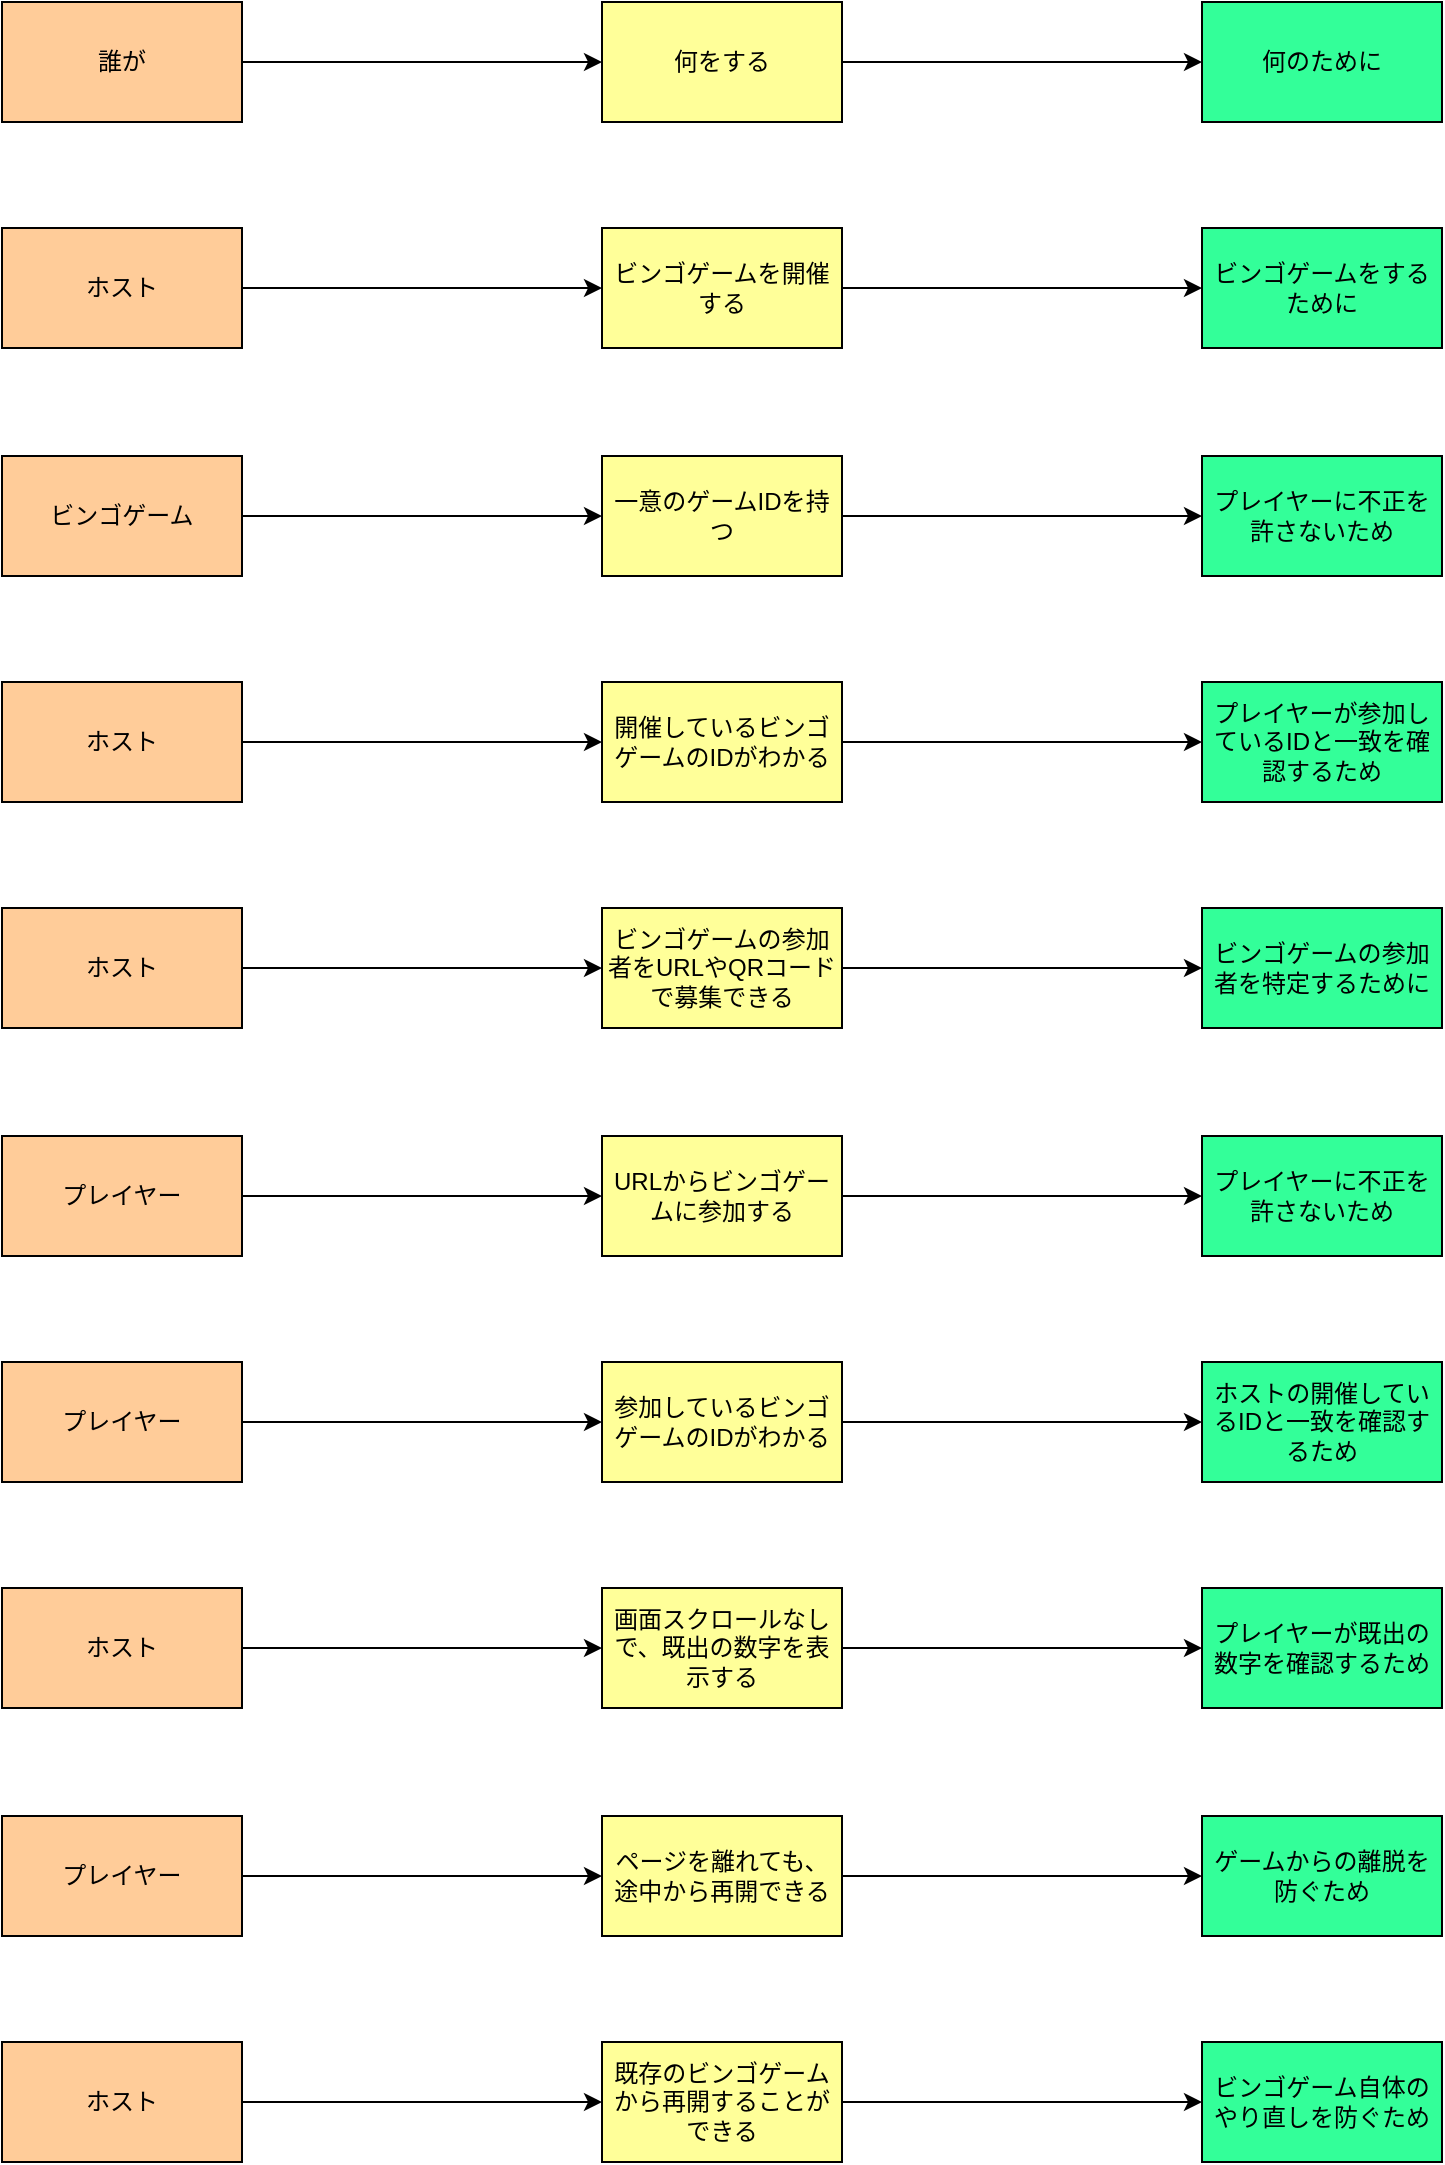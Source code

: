 <mxfile version="13.0.8" type="device"><diagram id="ah7Di0f7JqBTcu0s9OyG" name="Page-1"><mxGraphModel dx="1583" dy="691" grid="1" gridSize="10" guides="1" tooltips="1" connect="1" arrows="1" fold="1" page="1" pageScale="1" pageWidth="827" pageHeight="1169" math="0" shadow="0"><root><mxCell id="0"/><mxCell id="1" parent="0"/><mxCell id="XQbhyIEZdNbFHBZtxLx1-11" value="" style="edgeStyle=orthogonalEdgeStyle;rounded=0;orthogonalLoop=1;jettySize=auto;html=1;" parent="1" edge="1"><mxGeometry relative="1" as="geometry"><mxPoint x="190.0" y="210" as="sourcePoint"/></mxGeometry></mxCell><mxCell id="XQbhyIEZdNbFHBZtxLx1-13" value="" style="edgeStyle=orthogonalEdgeStyle;rounded=0;orthogonalLoop=1;jettySize=auto;html=1;" parent="1" edge="1"><mxGeometry relative="1" as="geometry"><mxPoint x="470.0" y="210" as="targetPoint"/></mxGeometry></mxCell><mxCell id="XQbhyIEZdNbFHBZtxLx1-15" value="" style="edgeStyle=orthogonalEdgeStyle;rounded=0;orthogonalLoop=1;jettySize=auto;html=1;" parent="1" edge="1"><mxGeometry relative="1" as="geometry"><mxPoint x="670" y="210" as="targetPoint"/></mxGeometry></mxCell><mxCell id="n606ClxpcK2J5dIY8mCx-1" value="" style="group" vertex="1" connectable="0" parent="1"><mxGeometry x="53" y="60" width="720" height="60" as="geometry"/></mxCell><mxCell id="XQbhyIEZdNbFHBZtxLx1-4" value="誰が" style="rounded=0;whiteSpace=wrap;html=1;strokeColor=#000000;fillColor=#FFCC99;" parent="n606ClxpcK2J5dIY8mCx-1" vertex="1"><mxGeometry width="120" height="60" as="geometry"/></mxCell><mxCell id="XQbhyIEZdNbFHBZtxLx1-5" value="何をする" style="rounded=0;whiteSpace=wrap;html=1;fillColor=#FFFF99;" parent="n606ClxpcK2J5dIY8mCx-1" vertex="1"><mxGeometry x="300" width="120" height="60" as="geometry"/></mxCell><mxCell id="XQbhyIEZdNbFHBZtxLx1-6" value="" style="edgeStyle=orthogonalEdgeStyle;rounded=0;orthogonalLoop=1;jettySize=auto;html=1;" parent="n606ClxpcK2J5dIY8mCx-1" source="XQbhyIEZdNbFHBZtxLx1-4" target="XQbhyIEZdNbFHBZtxLx1-5" edge="1"><mxGeometry relative="1" as="geometry"/></mxCell><mxCell id="XQbhyIEZdNbFHBZtxLx1-9" value="何のために" style="rounded=0;whiteSpace=wrap;html=1;fillColor=#33FF99;" parent="n606ClxpcK2J5dIY8mCx-1" vertex="1"><mxGeometry x="600" width="120" height="60" as="geometry"/></mxCell><mxCell id="XQbhyIEZdNbFHBZtxLx1-20" style="edgeStyle=orthogonalEdgeStyle;rounded=0;orthogonalLoop=1;jettySize=auto;html=1;entryX=0;entryY=0.5;entryDx=0;entryDy=0;" parent="n606ClxpcK2J5dIY8mCx-1" source="XQbhyIEZdNbFHBZtxLx1-5" target="XQbhyIEZdNbFHBZtxLx1-9" edge="1"><mxGeometry relative="1" as="geometry"/></mxCell><mxCell id="n606ClxpcK2J5dIY8mCx-2" value="" style="group" vertex="1" connectable="0" parent="1"><mxGeometry x="53.0" y="173" width="720" height="60" as="geometry"/></mxCell><mxCell id="XQbhyIEZdNbFHBZtxLx1-22" value="ホスト" style="rounded=0;whiteSpace=wrap;html=1;strokeColor=#000000;fillColor=#FFCC99;" parent="n606ClxpcK2J5dIY8mCx-2" vertex="1"><mxGeometry width="120" height="60" as="geometry"/></mxCell><mxCell id="XQbhyIEZdNbFHBZtxLx1-23" value="ビンゴゲームを開催する" style="rounded=0;whiteSpace=wrap;html=1;fillColor=#FFFF99;" parent="n606ClxpcK2J5dIY8mCx-2" vertex="1"><mxGeometry x="300" width="120" height="60" as="geometry"/></mxCell><mxCell id="XQbhyIEZdNbFHBZtxLx1-27" style="edgeStyle=orthogonalEdgeStyle;rounded=0;orthogonalLoop=1;jettySize=auto;html=1;entryX=0;entryY=0.5;entryDx=0;entryDy=0;" parent="n606ClxpcK2J5dIY8mCx-2" source="XQbhyIEZdNbFHBZtxLx1-22" target="XQbhyIEZdNbFHBZtxLx1-23" edge="1"><mxGeometry relative="1" as="geometry"/></mxCell><mxCell id="XQbhyIEZdNbFHBZtxLx1-24" value="ビンゴゲームをするために" style="rounded=0;whiteSpace=wrap;html=1;fillColor=#33FF99;" parent="n606ClxpcK2J5dIY8mCx-2" vertex="1"><mxGeometry x="600" width="120" height="60" as="geometry"/></mxCell><mxCell id="XQbhyIEZdNbFHBZtxLx1-28" style="edgeStyle=orthogonalEdgeStyle;rounded=0;orthogonalLoop=1;jettySize=auto;html=1;" parent="n606ClxpcK2J5dIY8mCx-2" source="XQbhyIEZdNbFHBZtxLx1-23" target="XQbhyIEZdNbFHBZtxLx1-24" edge="1"><mxGeometry relative="1" as="geometry"/></mxCell><mxCell id="n606ClxpcK2J5dIY8mCx-3" value="" style="group" vertex="1" connectable="0" parent="1"><mxGeometry x="53.0" y="513" width="720" height="60" as="geometry"/></mxCell><mxCell id="XQbhyIEZdNbFHBZtxLx1-39" value="ホスト" style="rounded=0;whiteSpace=wrap;html=1;strokeColor=#000000;fillColor=#FFCC99;" parent="n606ClxpcK2J5dIY8mCx-3" vertex="1"><mxGeometry width="120" height="60" as="geometry"/></mxCell><mxCell id="XQbhyIEZdNbFHBZtxLx1-41" value="ビンゴゲームの参加者をURLやQRコードで募集できる" style="rounded=0;whiteSpace=wrap;html=1;fillColor=#FFFF99;" parent="n606ClxpcK2J5dIY8mCx-3" vertex="1"><mxGeometry x="300" width="120" height="60" as="geometry"/></mxCell><mxCell id="XQbhyIEZdNbFHBZtxLx1-38" style="edgeStyle=orthogonalEdgeStyle;rounded=0;orthogonalLoop=1;jettySize=auto;html=1;entryX=0;entryY=0.5;entryDx=0;entryDy=0;" parent="n606ClxpcK2J5dIY8mCx-3" source="XQbhyIEZdNbFHBZtxLx1-39" target="XQbhyIEZdNbFHBZtxLx1-41" edge="1"><mxGeometry relative="1" as="geometry"/></mxCell><mxCell id="XQbhyIEZdNbFHBZtxLx1-42" value="ビンゴゲームの参加者を特定するために" style="rounded=0;whiteSpace=wrap;html=1;fillColor=#33FF99;" parent="n606ClxpcK2J5dIY8mCx-3" vertex="1"><mxGeometry x="600" width="120" height="60" as="geometry"/></mxCell><mxCell id="XQbhyIEZdNbFHBZtxLx1-40" style="edgeStyle=orthogonalEdgeStyle;rounded=0;orthogonalLoop=1;jettySize=auto;html=1;" parent="n606ClxpcK2J5dIY8mCx-3" source="XQbhyIEZdNbFHBZtxLx1-41" target="XQbhyIEZdNbFHBZtxLx1-42" edge="1"><mxGeometry relative="1" as="geometry"/></mxCell><mxCell id="n606ClxpcK2J5dIY8mCx-4" value="" style="group" vertex="1" connectable="0" parent="1"><mxGeometry x="53.0" y="287" width="720" height="60" as="geometry"/></mxCell><mxCell id="XQbhyIEZdNbFHBZtxLx1-46" value="ビンゴゲーム" style="rounded=0;whiteSpace=wrap;html=1;strokeColor=#000000;fillColor=#FFCC99;" parent="n606ClxpcK2J5dIY8mCx-4" vertex="1"><mxGeometry width="120" height="60" as="geometry"/></mxCell><mxCell id="XQbhyIEZdNbFHBZtxLx1-48" value="一意のゲームIDを持つ" style="rounded=0;whiteSpace=wrap;html=1;fillColor=#FFFF99;" parent="n606ClxpcK2J5dIY8mCx-4" vertex="1"><mxGeometry x="300" width="120" height="60" as="geometry"/></mxCell><mxCell id="XQbhyIEZdNbFHBZtxLx1-45" style="edgeStyle=orthogonalEdgeStyle;rounded=0;orthogonalLoop=1;jettySize=auto;html=1;entryX=0;entryY=0.5;entryDx=0;entryDy=0;" parent="n606ClxpcK2J5dIY8mCx-4" source="XQbhyIEZdNbFHBZtxLx1-46" target="XQbhyIEZdNbFHBZtxLx1-48" edge="1"><mxGeometry relative="1" as="geometry"/></mxCell><mxCell id="XQbhyIEZdNbFHBZtxLx1-49" value="プレイヤーに不正を許さないため" style="rounded=0;whiteSpace=wrap;html=1;fillColor=#33FF99;" parent="n606ClxpcK2J5dIY8mCx-4" vertex="1"><mxGeometry x="600" width="120" height="60" as="geometry"/></mxCell><mxCell id="XQbhyIEZdNbFHBZtxLx1-47" style="edgeStyle=orthogonalEdgeStyle;rounded=0;orthogonalLoop=1;jettySize=auto;html=1;" parent="n606ClxpcK2J5dIY8mCx-4" source="XQbhyIEZdNbFHBZtxLx1-48" target="XQbhyIEZdNbFHBZtxLx1-49" edge="1"><mxGeometry relative="1" as="geometry"/></mxCell><mxCell id="n606ClxpcK2J5dIY8mCx-5" value="" style="group" vertex="1" connectable="0" parent="1"><mxGeometry x="53.0" y="967" width="720" height="60" as="geometry"/></mxCell><mxCell id="XQbhyIEZdNbFHBZtxLx1-56" value="プレイヤー" style="rounded=0;whiteSpace=wrap;html=1;strokeColor=#000000;fillColor=#FFCC99;" parent="n606ClxpcK2J5dIY8mCx-5" vertex="1"><mxGeometry width="120" height="60" as="geometry"/></mxCell><mxCell id="XQbhyIEZdNbFHBZtxLx1-58" value="ページを離れても、途中から再開できる" style="rounded=0;whiteSpace=wrap;html=1;fillColor=#FFFF99;" parent="n606ClxpcK2J5dIY8mCx-5" vertex="1"><mxGeometry x="300" width="120" height="60" as="geometry"/></mxCell><mxCell id="XQbhyIEZdNbFHBZtxLx1-55" style="edgeStyle=orthogonalEdgeStyle;rounded=0;orthogonalLoop=1;jettySize=auto;html=1;entryX=0;entryY=0.5;entryDx=0;entryDy=0;" parent="n606ClxpcK2J5dIY8mCx-5" source="XQbhyIEZdNbFHBZtxLx1-56" target="XQbhyIEZdNbFHBZtxLx1-58" edge="1"><mxGeometry relative="1" as="geometry"/></mxCell><mxCell id="XQbhyIEZdNbFHBZtxLx1-59" value="ゲームからの離脱を防ぐため" style="rounded=0;whiteSpace=wrap;html=1;fillColor=#33FF99;" parent="n606ClxpcK2J5dIY8mCx-5" vertex="1"><mxGeometry x="600" width="120" height="60" as="geometry"/></mxCell><mxCell id="XQbhyIEZdNbFHBZtxLx1-57" style="edgeStyle=orthogonalEdgeStyle;rounded=0;orthogonalLoop=1;jettySize=auto;html=1;" parent="n606ClxpcK2J5dIY8mCx-5" source="XQbhyIEZdNbFHBZtxLx1-58" target="XQbhyIEZdNbFHBZtxLx1-59" edge="1"><mxGeometry relative="1" as="geometry"/></mxCell><mxCell id="n606ClxpcK2J5dIY8mCx-6" value="" style="group" vertex="1" connectable="0" parent="1"><mxGeometry x="53.0" y="1080" width="720" height="60" as="geometry"/></mxCell><mxCell id="XQbhyIEZdNbFHBZtxLx1-61" value="ホスト" style="rounded=0;whiteSpace=wrap;html=1;strokeColor=#000000;fillColor=#FFCC99;" parent="n606ClxpcK2J5dIY8mCx-6" vertex="1"><mxGeometry width="120" height="60" as="geometry"/></mxCell><mxCell id="XQbhyIEZdNbFHBZtxLx1-63" value="既存のビンゴゲームから再開することができる" style="rounded=0;whiteSpace=wrap;html=1;fillColor=#FFFF99;" parent="n606ClxpcK2J5dIY8mCx-6" vertex="1"><mxGeometry x="300" width="120" height="60" as="geometry"/></mxCell><mxCell id="XQbhyIEZdNbFHBZtxLx1-60" style="edgeStyle=orthogonalEdgeStyle;rounded=0;orthogonalLoop=1;jettySize=auto;html=1;entryX=0;entryY=0.5;entryDx=0;entryDy=0;" parent="n606ClxpcK2J5dIY8mCx-6" source="XQbhyIEZdNbFHBZtxLx1-61" target="XQbhyIEZdNbFHBZtxLx1-63" edge="1"><mxGeometry relative="1" as="geometry"/></mxCell><mxCell id="XQbhyIEZdNbFHBZtxLx1-64" value="ビンゴゲーム自体のやり直しを防ぐため" style="rounded=0;whiteSpace=wrap;html=1;fillColor=#33FF99;" parent="n606ClxpcK2J5dIY8mCx-6" vertex="1"><mxGeometry x="600" width="120" height="60" as="geometry"/></mxCell><mxCell id="XQbhyIEZdNbFHBZtxLx1-62" style="edgeStyle=orthogonalEdgeStyle;rounded=0;orthogonalLoop=1;jettySize=auto;html=1;" parent="n606ClxpcK2J5dIY8mCx-6" source="XQbhyIEZdNbFHBZtxLx1-63" target="XQbhyIEZdNbFHBZtxLx1-64" edge="1"><mxGeometry relative="1" as="geometry"/></mxCell><mxCell id="n606ClxpcK2J5dIY8mCx-7" value="" style="group" vertex="1" connectable="0" parent="1"><mxGeometry x="53" y="627" width="720" height="60" as="geometry"/></mxCell><mxCell id="n606ClxpcK2J5dIY8mCx-8" value="プレイヤー" style="rounded=0;whiteSpace=wrap;html=1;strokeColor=#000000;fillColor=#FFCC99;" vertex="1" parent="n606ClxpcK2J5dIY8mCx-7"><mxGeometry width="120" height="60" as="geometry"/></mxCell><mxCell id="n606ClxpcK2J5dIY8mCx-9" value="URLからビンゴゲームに参加する" style="rounded=0;whiteSpace=wrap;html=1;fillColor=#FFFF99;" vertex="1" parent="n606ClxpcK2J5dIY8mCx-7"><mxGeometry x="300" width="120" height="60" as="geometry"/></mxCell><mxCell id="n606ClxpcK2J5dIY8mCx-10" style="edgeStyle=orthogonalEdgeStyle;rounded=0;orthogonalLoop=1;jettySize=auto;html=1;entryX=0;entryY=0.5;entryDx=0;entryDy=0;" edge="1" parent="n606ClxpcK2J5dIY8mCx-7" source="n606ClxpcK2J5dIY8mCx-8" target="n606ClxpcK2J5dIY8mCx-9"><mxGeometry relative="1" as="geometry"/></mxCell><mxCell id="n606ClxpcK2J5dIY8mCx-11" value="プレイヤーに不正を許さないため" style="rounded=0;whiteSpace=wrap;html=1;fillColor=#33FF99;" vertex="1" parent="n606ClxpcK2J5dIY8mCx-7"><mxGeometry x="600" width="120" height="60" as="geometry"/></mxCell><mxCell id="n606ClxpcK2J5dIY8mCx-12" style="edgeStyle=orthogonalEdgeStyle;rounded=0;orthogonalLoop=1;jettySize=auto;html=1;" edge="1" parent="n606ClxpcK2J5dIY8mCx-7" source="n606ClxpcK2J5dIY8mCx-9" target="n606ClxpcK2J5dIY8mCx-11"><mxGeometry relative="1" as="geometry"/></mxCell><mxCell id="n606ClxpcK2J5dIY8mCx-13" value="" style="group" vertex="1" connectable="0" parent="1"><mxGeometry x="53" y="740" width="720" height="60" as="geometry"/></mxCell><mxCell id="n606ClxpcK2J5dIY8mCx-14" value="プレイヤー" style="rounded=0;whiteSpace=wrap;html=1;strokeColor=#000000;fillColor=#FFCC99;" vertex="1" parent="n606ClxpcK2J5dIY8mCx-13"><mxGeometry width="120" height="60" as="geometry"/></mxCell><mxCell id="n606ClxpcK2J5dIY8mCx-15" value="参加しているビンゴゲームのIDがわかる" style="rounded=0;whiteSpace=wrap;html=1;fillColor=#FFFF99;" vertex="1" parent="n606ClxpcK2J5dIY8mCx-13"><mxGeometry x="300" width="120" height="60" as="geometry"/></mxCell><mxCell id="n606ClxpcK2J5dIY8mCx-16" style="edgeStyle=orthogonalEdgeStyle;rounded=0;orthogonalLoop=1;jettySize=auto;html=1;entryX=0;entryY=0.5;entryDx=0;entryDy=0;" edge="1" parent="n606ClxpcK2J5dIY8mCx-13" source="n606ClxpcK2J5dIY8mCx-14" target="n606ClxpcK2J5dIY8mCx-15"><mxGeometry relative="1" as="geometry"/></mxCell><mxCell id="n606ClxpcK2J5dIY8mCx-17" value="ホストの開催しているIDと一致を確認するため" style="rounded=0;whiteSpace=wrap;html=1;fillColor=#33FF99;" vertex="1" parent="n606ClxpcK2J5dIY8mCx-13"><mxGeometry x="600" width="120" height="60" as="geometry"/></mxCell><mxCell id="n606ClxpcK2J5dIY8mCx-18" style="edgeStyle=orthogonalEdgeStyle;rounded=0;orthogonalLoop=1;jettySize=auto;html=1;" edge="1" parent="n606ClxpcK2J5dIY8mCx-13" source="n606ClxpcK2J5dIY8mCx-15" target="n606ClxpcK2J5dIY8mCx-17"><mxGeometry relative="1" as="geometry"/></mxCell><mxCell id="n606ClxpcK2J5dIY8mCx-20" value="" style="group" vertex="1" connectable="0" parent="1"><mxGeometry x="53.0" y="400" width="720" height="60" as="geometry"/></mxCell><mxCell id="n606ClxpcK2J5dIY8mCx-21" value="ホスト" style="rounded=0;whiteSpace=wrap;html=1;strokeColor=#000000;fillColor=#FFCC99;" vertex="1" parent="n606ClxpcK2J5dIY8mCx-20"><mxGeometry width="120" height="60" as="geometry"/></mxCell><mxCell id="n606ClxpcK2J5dIY8mCx-22" value="開催しているビンゴゲームのIDがわかる" style="rounded=0;whiteSpace=wrap;html=1;fillColor=#FFFF99;" vertex="1" parent="n606ClxpcK2J5dIY8mCx-20"><mxGeometry x="300" width="120" height="60" as="geometry"/></mxCell><mxCell id="n606ClxpcK2J5dIY8mCx-23" style="edgeStyle=orthogonalEdgeStyle;rounded=0;orthogonalLoop=1;jettySize=auto;html=1;entryX=0;entryY=0.5;entryDx=0;entryDy=0;" edge="1" parent="n606ClxpcK2J5dIY8mCx-20" source="n606ClxpcK2J5dIY8mCx-21" target="n606ClxpcK2J5dIY8mCx-22"><mxGeometry relative="1" as="geometry"/></mxCell><mxCell id="n606ClxpcK2J5dIY8mCx-24" value="プレイヤーが参加しているIDと一致を確認するため" style="rounded=0;whiteSpace=wrap;html=1;fillColor=#33FF99;" vertex="1" parent="n606ClxpcK2J5dIY8mCx-20"><mxGeometry x="600" width="120" height="60" as="geometry"/></mxCell><mxCell id="n606ClxpcK2J5dIY8mCx-25" style="edgeStyle=orthogonalEdgeStyle;rounded=0;orthogonalLoop=1;jettySize=auto;html=1;" edge="1" parent="n606ClxpcK2J5dIY8mCx-20" source="n606ClxpcK2J5dIY8mCx-22" target="n606ClxpcK2J5dIY8mCx-24"><mxGeometry relative="1" as="geometry"/></mxCell><mxCell id="n606ClxpcK2J5dIY8mCx-33" value="" style="group" vertex="1" connectable="0" parent="1"><mxGeometry x="53.0" y="853" width="720" height="60" as="geometry"/></mxCell><mxCell id="n606ClxpcK2J5dIY8mCx-34" value="ホスト" style="rounded=0;whiteSpace=wrap;html=1;strokeColor=#000000;fillColor=#FFCC99;" vertex="1" parent="n606ClxpcK2J5dIY8mCx-33"><mxGeometry width="120" height="60" as="geometry"/></mxCell><mxCell id="n606ClxpcK2J5dIY8mCx-35" value="画面スクロールなしで、既出の数字を表示する" style="rounded=0;whiteSpace=wrap;html=1;fillColor=#FFFF99;" vertex="1" parent="n606ClxpcK2J5dIY8mCx-33"><mxGeometry x="300" width="120" height="60" as="geometry"/></mxCell><mxCell id="n606ClxpcK2J5dIY8mCx-36" style="edgeStyle=orthogonalEdgeStyle;rounded=0;orthogonalLoop=1;jettySize=auto;html=1;entryX=0;entryY=0.5;entryDx=0;entryDy=0;" edge="1" parent="n606ClxpcK2J5dIY8mCx-33" source="n606ClxpcK2J5dIY8mCx-34" target="n606ClxpcK2J5dIY8mCx-35"><mxGeometry relative="1" as="geometry"/></mxCell><mxCell id="n606ClxpcK2J5dIY8mCx-37" value="プレイヤーが既出の数字を確認するため" style="rounded=0;whiteSpace=wrap;html=1;fillColor=#33FF99;" vertex="1" parent="n606ClxpcK2J5dIY8mCx-33"><mxGeometry x="600" width="120" height="60" as="geometry"/></mxCell><mxCell id="n606ClxpcK2J5dIY8mCx-38" style="edgeStyle=orthogonalEdgeStyle;rounded=0;orthogonalLoop=1;jettySize=auto;html=1;" edge="1" parent="n606ClxpcK2J5dIY8mCx-33" source="n606ClxpcK2J5dIY8mCx-35" target="n606ClxpcK2J5dIY8mCx-37"><mxGeometry relative="1" as="geometry"/></mxCell></root></mxGraphModel></diagram></mxfile>